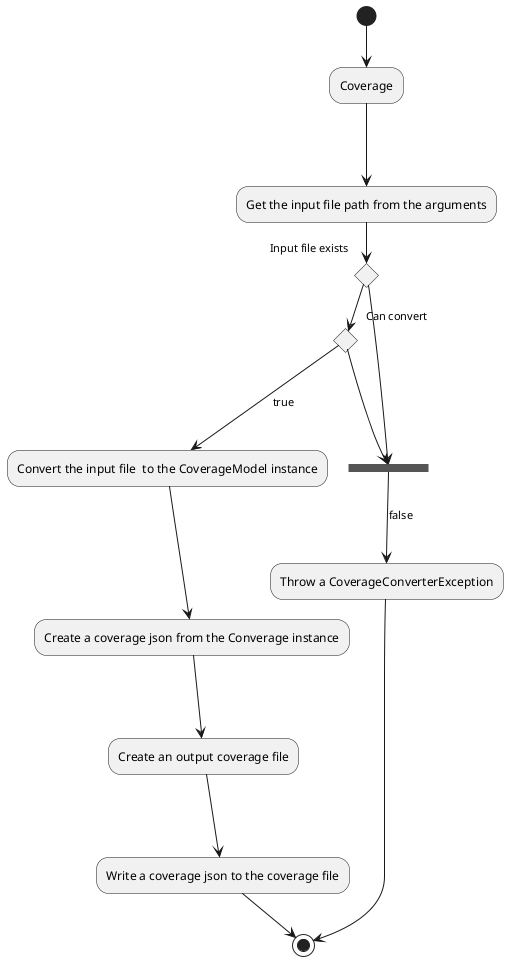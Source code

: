 @startuml coverage_conversion_activity 

(*) --> Coverage
---> "Get the input file path from the arguments"
if "Input file exists" then
if "Can convert" then
---> [true] "Convert the input file  to the CoverageModel instance"
---> "Create a coverage json from the Converage instance"
---> "Create an output coverage file"
---> "Write a coverage json to the coverage file"
--> (*)

else 
---> ===EXCEPTION===
--> [false] "Throw a CoverageConverterException"
--> (*)
endif

else 
---> ===EXCEPTION===
endif

@enduml

